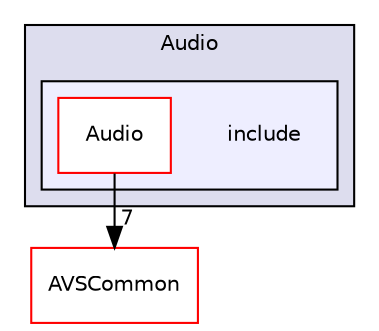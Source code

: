 digraph "/workplace/avs-device-sdk/ApplicationUtilities/Resources/Audio/include" {
  compound=true
  node [ fontsize="10", fontname="Helvetica"];
  edge [ labelfontsize="10", labelfontname="Helvetica"];
  subgraph clusterdir_3d91e97c9556b93865bb7c5dee8d4e5e {
    graph [ bgcolor="#ddddee", pencolor="black", label="Audio" fontname="Helvetica", fontsize="10", URL="dir_3d91e97c9556b93865bb7c5dee8d4e5e.html"]
  subgraph clusterdir_0fab1f71be7e23bf3bab649bfb25be86 {
    graph [ bgcolor="#eeeeff", pencolor="black", label="" URL="dir_0fab1f71be7e23bf3bab649bfb25be86.html"];
    dir_0fab1f71be7e23bf3bab649bfb25be86 [shape=plaintext label="include"];
    dir_e4daa45b0c4bfed0c6bb560c92d357d6 [shape=box label="Audio" color="red" fillcolor="white" style="filled" URL="dir_e4daa45b0c4bfed0c6bb560c92d357d6.html"];
  }
  }
  dir_13e65effb2bde530b17b3d5eefcd0266 [shape=box label="AVSCommon" fillcolor="white" style="filled" color="red" URL="dir_13e65effb2bde530b17b3d5eefcd0266.html"];
  dir_e4daa45b0c4bfed0c6bb560c92d357d6->dir_13e65effb2bde530b17b3d5eefcd0266 [headlabel="7", labeldistance=1.5 headhref="dir_000040_000015.html"];
}
